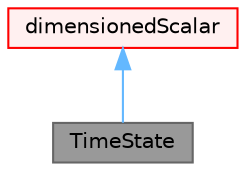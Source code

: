 digraph "TimeState"
{
 // LATEX_PDF_SIZE
  bgcolor="transparent";
  edge [fontname=Helvetica,fontsize=10,labelfontname=Helvetica,labelfontsize=10];
  node [fontname=Helvetica,fontsize=10,shape=box,height=0.2,width=0.4];
  Node1 [id="Node000001",label="TimeState",height=0.2,width=0.4,color="gray40", fillcolor="grey60", style="filled", fontcolor="black",tooltip="The time value with time-stepping information, user-defined remapping, etc."];
  Node2 -> Node1 [id="edge1_Node000001_Node000002",dir="back",color="steelblue1",style="solid",tooltip=" "];
  Node2 [id="Node000002",label="dimensionedScalar",height=0.2,width=0.4,color="red", fillcolor="#FFF0F0", style="filled",URL="$classFoam_1_1dimensioned.html",tooltip=" "];
}
